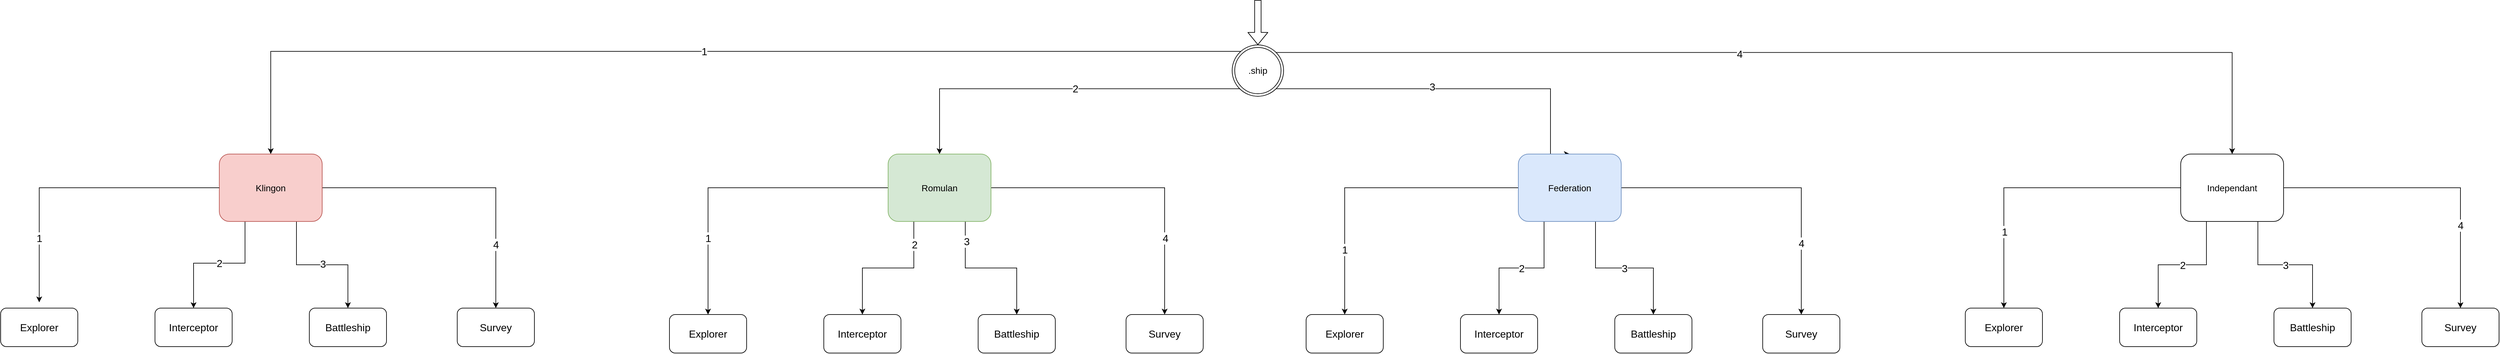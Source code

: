 <mxfile version="14.6.13" type="device"><diagram id="1TNh7AF7Yllz_l1RBRnm" name="Page-1"><mxGraphModel dx="2724" dy="1685" grid="1" gridSize="10" guides="1" tooltips="1" connect="1" arrows="1" fold="1" page="1" pageScale="1" pageWidth="850" pageHeight="1100" math="0" shadow="0"><root><mxCell id="0"/><mxCell id="1" parent="0"/><mxCell id="36OQjvFh_jBreQKxQJ-l-6" style="edgeStyle=orthogonalEdgeStyle;rounded=0;orthogonalLoop=1;jettySize=auto;html=1;exitX=1;exitY=1;exitDx=0;exitDy=0;entryX=0.5;entryY=0;entryDx=0;entryDy=0;" edge="1" parent="1" source="36OQjvFh_jBreQKxQJ-l-5" target="36OQjvFh_jBreQKxQJ-l-19"><mxGeometry relative="1" as="geometry"><mxPoint x="400" y="170" as="targetPoint"/><Array as="points"><mxPoint x="880" y="88"/></Array></mxGeometry></mxCell><mxCell id="36OQjvFh_jBreQKxQJ-l-13" value="3" style="edgeLabel;html=1;align=center;verticalAlign=middle;resizable=0;points=[];fontSize=16;" vertex="1" connectable="0" parent="36OQjvFh_jBreQKxQJ-l-6"><mxGeometry x="-0.134" y="4" relative="1" as="geometry"><mxPoint as="offset"/></mxGeometry></mxCell><mxCell id="36OQjvFh_jBreQKxQJ-l-7" value="1" style="edgeStyle=orthogonalEdgeStyle;rounded=0;orthogonalLoop=1;jettySize=auto;html=1;entryX=0.5;entryY=0;entryDx=0;entryDy=0;strokeWidth=1;fontSize=16;" edge="1" parent="1" source="36OQjvFh_jBreQKxQJ-l-5" target="36OQjvFh_jBreQKxQJ-l-21"><mxGeometry relative="1" as="geometry"><mxPoint x="-245" y="170" as="targetPoint"/><Array as="points"><mxPoint x="-1110" y="30"/></Array></mxGeometry></mxCell><mxCell id="36OQjvFh_jBreQKxQJ-l-8" value="2" style="edgeStyle=orthogonalEdgeStyle;rounded=0;orthogonalLoop=1;jettySize=auto;html=1;exitX=1;exitY=1;exitDx=0;exitDy=0;entryX=0.5;entryY=0;entryDx=0;entryDy=0;fontSize=16;" edge="1" parent="1" source="36OQjvFh_jBreQKxQJ-l-5" target="36OQjvFh_jBreQKxQJ-l-10"><mxGeometry relative="1" as="geometry"><mxPoint x="260" y="180" as="targetPoint"/><Array as="points"><mxPoint x="-70" y="88"/></Array></mxGeometry></mxCell><mxCell id="36OQjvFh_jBreQKxQJ-l-15" style="edgeStyle=orthogonalEdgeStyle;rounded=0;orthogonalLoop=1;jettySize=auto;html=1;exitX=1;exitY=0;exitDx=0;exitDy=0;entryX=0.5;entryY=0;entryDx=0;entryDy=0;fontSize=13;strokeWidth=1;" edge="1" parent="1" source="36OQjvFh_jBreQKxQJ-l-5" target="36OQjvFh_jBreQKxQJ-l-22"><mxGeometry relative="1" as="geometry"><mxPoint x="670" y="180" as="targetPoint"/></mxGeometry></mxCell><mxCell id="36OQjvFh_jBreQKxQJ-l-16" value="4" style="edgeLabel;html=1;align=center;verticalAlign=middle;resizable=0;points=[];fontSize=16;" vertex="1" connectable="0" parent="36OQjvFh_jBreQKxQJ-l-15"><mxGeometry x="-0.124" y="-2" relative="1" as="geometry"><mxPoint as="offset"/></mxGeometry></mxCell><mxCell id="36OQjvFh_jBreQKxQJ-l-5" value="&lt;span style=&quot;font-size: 14px&quot;&gt;.ship&lt;br&gt;&lt;/span&gt;" style="ellipse;shape=doubleEllipse;whiteSpace=wrap;html=1;aspect=fixed;" vertex="1" parent="1"><mxGeometry x="385" y="20" width="80" height="80" as="geometry"/></mxCell><mxCell id="36OQjvFh_jBreQKxQJ-l-47" style="edgeStyle=orthogonalEdgeStyle;rounded=0;orthogonalLoop=1;jettySize=auto;html=1;exitX=0;exitY=0.5;exitDx=0;exitDy=0;entryX=0.5;entryY=0;entryDx=0;entryDy=0;fontSize=16;strokeWidth=1;" edge="1" parent="1" source="36OQjvFh_jBreQKxQJ-l-10" target="36OQjvFh_jBreQKxQJ-l-43"><mxGeometry relative="1" as="geometry"/></mxCell><mxCell id="36OQjvFh_jBreQKxQJ-l-51" value="1" style="edgeLabel;html=1;align=center;verticalAlign=middle;resizable=0;points=[];fontSize=16;" vertex="1" connectable="0" parent="36OQjvFh_jBreQKxQJ-l-47"><mxGeometry x="0.392" y="-1" relative="1" as="geometry"><mxPoint x="1" y="26" as="offset"/></mxGeometry></mxCell><mxCell id="36OQjvFh_jBreQKxQJ-l-48" style="edgeStyle=orthogonalEdgeStyle;rounded=0;orthogonalLoop=1;jettySize=auto;html=1;exitX=0.25;exitY=1;exitDx=0;exitDy=0;entryX=0.5;entryY=0;entryDx=0;entryDy=0;fontSize=16;strokeWidth=1;" edge="1" parent="1" source="36OQjvFh_jBreQKxQJ-l-10" target="36OQjvFh_jBreQKxQJ-l-44"><mxGeometry relative="1" as="geometry"/></mxCell><mxCell id="36OQjvFh_jBreQKxQJ-l-52" value="2" style="edgeLabel;html=1;align=center;verticalAlign=middle;resizable=0;points=[];fontSize=16;" vertex="1" connectable="0" parent="36OQjvFh_jBreQKxQJ-l-48"><mxGeometry x="-0.309" y="1" relative="1" as="geometry"><mxPoint x="6" y="-38" as="offset"/></mxGeometry></mxCell><mxCell id="36OQjvFh_jBreQKxQJ-l-49" style="edgeStyle=orthogonalEdgeStyle;rounded=0;orthogonalLoop=1;jettySize=auto;html=1;exitX=0.75;exitY=1;exitDx=0;exitDy=0;entryX=0.5;entryY=0;entryDx=0;entryDy=0;fontSize=16;strokeWidth=1;" edge="1" parent="1" source="36OQjvFh_jBreQKxQJ-l-10" target="36OQjvFh_jBreQKxQJ-l-45"><mxGeometry relative="1" as="geometry"/></mxCell><mxCell id="36OQjvFh_jBreQKxQJ-l-53" value="3" style="edgeLabel;html=1;align=center;verticalAlign=middle;resizable=0;points=[];fontSize=16;" vertex="1" connectable="0" parent="36OQjvFh_jBreQKxQJ-l-49"><mxGeometry x="-0.589" y="2" relative="1" as="geometry"><mxPoint y="-15" as="offset"/></mxGeometry></mxCell><mxCell id="36OQjvFh_jBreQKxQJ-l-50" style="edgeStyle=orthogonalEdgeStyle;rounded=0;orthogonalLoop=1;jettySize=auto;html=1;exitX=1;exitY=0.5;exitDx=0;exitDy=0;entryX=0.5;entryY=0;entryDx=0;entryDy=0;fontSize=16;strokeWidth=1;" edge="1" parent="1" source="36OQjvFh_jBreQKxQJ-l-10" target="36OQjvFh_jBreQKxQJ-l-46"><mxGeometry relative="1" as="geometry"/></mxCell><mxCell id="36OQjvFh_jBreQKxQJ-l-54" value="4" style="edgeLabel;html=1;align=center;verticalAlign=middle;resizable=0;points=[];fontSize=16;" vertex="1" connectable="0" parent="36OQjvFh_jBreQKxQJ-l-50"><mxGeometry x="-0.619" y="3" relative="1" as="geometry"><mxPoint x="182" y="81" as="offset"/></mxGeometry></mxCell><mxCell id="36OQjvFh_jBreQKxQJ-l-10" value="&lt;font style=&quot;font-size: 14px&quot;&gt;Romulan&lt;/font&gt;" style="rounded=1;whiteSpace=wrap;html=1;fillColor=#d5e8d4;strokeColor=#82b366;" vertex="1" parent="1"><mxGeometry x="-150" y="190" width="160" height="105" as="geometry"/></mxCell><mxCell id="36OQjvFh_jBreQKxQJ-l-12" style="edgeStyle=orthogonalEdgeStyle;rounded=0;orthogonalLoop=1;jettySize=auto;html=1;exitX=0.5;exitY=1;exitDx=0;exitDy=0;" edge="1" parent="1" source="36OQjvFh_jBreQKxQJ-l-10" target="36OQjvFh_jBreQKxQJ-l-10"><mxGeometry relative="1" as="geometry"/></mxCell><mxCell id="36OQjvFh_jBreQKxQJ-l-59" value="1" style="edgeStyle=orthogonalEdgeStyle;rounded=0;orthogonalLoop=1;jettySize=auto;html=1;exitX=0;exitY=0.5;exitDx=0;exitDy=0;entryX=0.5;entryY=0;entryDx=0;entryDy=0;fontSize=16;strokeWidth=1;" edge="1" parent="1" source="36OQjvFh_jBreQKxQJ-l-19" target="36OQjvFh_jBreQKxQJ-l-55"><mxGeometry x="0.572" relative="1" as="geometry"><mxPoint y="-1" as="offset"/></mxGeometry></mxCell><mxCell id="36OQjvFh_jBreQKxQJ-l-60" value="2" style="edgeStyle=orthogonalEdgeStyle;rounded=0;orthogonalLoop=1;jettySize=auto;html=1;exitX=0.25;exitY=1;exitDx=0;exitDy=0;entryX=0.5;entryY=0;entryDx=0;entryDy=0;fontSize=16;strokeWidth=1;" edge="1" parent="1" source="36OQjvFh_jBreQKxQJ-l-19" target="36OQjvFh_jBreQKxQJ-l-56"><mxGeometry relative="1" as="geometry"/></mxCell><mxCell id="36OQjvFh_jBreQKxQJ-l-61" value="3" style="edgeStyle=orthogonalEdgeStyle;rounded=0;orthogonalLoop=1;jettySize=auto;html=1;exitX=0.75;exitY=1;exitDx=0;exitDy=0;entryX=0.5;entryY=0;entryDx=0;entryDy=0;fontSize=16;strokeWidth=1;" edge="1" parent="1" source="36OQjvFh_jBreQKxQJ-l-19" target="36OQjvFh_jBreQKxQJ-l-57"><mxGeometry relative="1" as="geometry"/></mxCell><mxCell id="36OQjvFh_jBreQKxQJ-l-62" value="4" style="edgeStyle=orthogonalEdgeStyle;rounded=0;orthogonalLoop=1;jettySize=auto;html=1;exitX=1;exitY=0.5;exitDx=0;exitDy=0;entryX=0.5;entryY=0;entryDx=0;entryDy=0;fontSize=16;strokeWidth=1;" edge="1" parent="1" source="36OQjvFh_jBreQKxQJ-l-19" target="36OQjvFh_jBreQKxQJ-l-58"><mxGeometry x="0.539" relative="1" as="geometry"><mxPoint y="-1" as="offset"/></mxGeometry></mxCell><mxCell id="36OQjvFh_jBreQKxQJ-l-19" value="&lt;font style=&quot;font-size: 14px&quot;&gt;Federation&lt;/font&gt;" style="rounded=1;whiteSpace=wrap;html=1;fillColor=#dae8fc;strokeColor=#6c8ebf;" vertex="1" parent="1"><mxGeometry x="830" y="190" width="160" height="105" as="geometry"/></mxCell><mxCell id="36OQjvFh_jBreQKxQJ-l-34" value="4" style="edgeStyle=orthogonalEdgeStyle;rounded=0;orthogonalLoop=1;jettySize=auto;html=1;exitX=1;exitY=0.5;exitDx=0;exitDy=0;entryX=0.5;entryY=0;entryDx=0;entryDy=0;fontSize=16;strokeWidth=1;" edge="1" parent="1" source="36OQjvFh_jBreQKxQJ-l-21" target="36OQjvFh_jBreQKxQJ-l-28"><mxGeometry x="0.569" relative="1" as="geometry"><Array as="points"><mxPoint x="-760" y="243"/></Array><mxPoint y="-1" as="offset"/></mxGeometry></mxCell><mxCell id="36OQjvFh_jBreQKxQJ-l-35" value="2" style="edgeStyle=orthogonalEdgeStyle;rounded=0;orthogonalLoop=1;jettySize=auto;html=1;exitX=0.25;exitY=1;exitDx=0;exitDy=0;entryX=0.5;entryY=0;entryDx=0;entryDy=0;fontSize=16;strokeWidth=1;" edge="1" parent="1" source="36OQjvFh_jBreQKxQJ-l-21" target="36OQjvFh_jBreQKxQJ-l-26"><mxGeometry x="-0.023" relative="1" as="geometry"><Array as="points"><mxPoint x="-1150" y="360"/><mxPoint x="-1230" y="360"/></Array><mxPoint as="offset"/></mxGeometry></mxCell><mxCell id="36OQjvFh_jBreQKxQJ-l-36" style="edgeStyle=orthogonalEdgeStyle;rounded=0;orthogonalLoop=1;jettySize=auto;html=1;exitX=0.75;exitY=1;exitDx=0;exitDy=0;entryX=0.5;entryY=0;entryDx=0;entryDy=0;fontSize=16;strokeWidth=1;" edge="1" parent="1" source="36OQjvFh_jBreQKxQJ-l-21" target="36OQjvFh_jBreQKxQJ-l-27"><mxGeometry relative="1" as="geometry"/></mxCell><mxCell id="36OQjvFh_jBreQKxQJ-l-37" value="3" style="edgeLabel;html=1;align=center;verticalAlign=middle;resizable=0;points=[];fontSize=16;" vertex="1" connectable="0" parent="36OQjvFh_jBreQKxQJ-l-36"><mxGeometry x="-0.299" y="5" relative="1" as="geometry"><mxPoint x="33" y="3" as="offset"/></mxGeometry></mxCell><mxCell id="36OQjvFh_jBreQKxQJ-l-21" value="&lt;font style=&quot;font-size: 14px&quot;&gt;Klingon&lt;/font&gt;" style="rounded=1;whiteSpace=wrap;html=1;fillColor=#f8cecc;strokeColor=#b85450;" vertex="1" parent="1"><mxGeometry x="-1190" y="190" width="160" height="105" as="geometry"/></mxCell><mxCell id="36OQjvFh_jBreQKxQJ-l-67" style="edgeStyle=orthogonalEdgeStyle;rounded=0;orthogonalLoop=1;jettySize=auto;html=1;exitX=0;exitY=0.5;exitDx=0;exitDy=0;entryX=0.5;entryY=0;entryDx=0;entryDy=0;fontSize=16;strokeWidth=1;" edge="1" parent="1" source="36OQjvFh_jBreQKxQJ-l-22" target="36OQjvFh_jBreQKxQJ-l-63"><mxGeometry relative="1" as="geometry"/></mxCell><mxCell id="36OQjvFh_jBreQKxQJ-l-71" value="1" style="edgeLabel;html=1;align=center;verticalAlign=middle;resizable=0;points=[];fontSize=16;" vertex="1" connectable="0" parent="36OQjvFh_jBreQKxQJ-l-67"><mxGeometry x="-0.173" y="-2" relative="1" as="geometry"><mxPoint x="-83" y="70" as="offset"/></mxGeometry></mxCell><mxCell id="36OQjvFh_jBreQKxQJ-l-68" value="2" style="edgeStyle=orthogonalEdgeStyle;rounded=0;orthogonalLoop=1;jettySize=auto;html=1;exitX=0.25;exitY=1;exitDx=0;exitDy=0;entryX=0.5;entryY=0;entryDx=0;entryDy=0;fontSize=16;strokeWidth=1;" edge="1" parent="1" source="36OQjvFh_jBreQKxQJ-l-22" target="36OQjvFh_jBreQKxQJ-l-64"><mxGeometry relative="1" as="geometry"/></mxCell><mxCell id="36OQjvFh_jBreQKxQJ-l-69" value="3" style="edgeStyle=orthogonalEdgeStyle;rounded=0;orthogonalLoop=1;jettySize=auto;html=1;exitX=0.75;exitY=1;exitDx=0;exitDy=0;entryX=0.5;entryY=0;entryDx=0;entryDy=0;fontSize=16;strokeWidth=1;" edge="1" parent="1" source="36OQjvFh_jBreQKxQJ-l-22" target="36OQjvFh_jBreQKxQJ-l-65"><mxGeometry relative="1" as="geometry"/></mxCell><mxCell id="36OQjvFh_jBreQKxQJ-l-70" value="4" style="edgeStyle=orthogonalEdgeStyle;rounded=0;orthogonalLoop=1;jettySize=auto;html=1;exitX=1;exitY=0.5;exitDx=0;exitDy=0;entryX=0.5;entryY=0;entryDx=0;entryDy=0;fontSize=16;strokeWidth=1;" edge="1" parent="1" source="36OQjvFh_jBreQKxQJ-l-22" target="36OQjvFh_jBreQKxQJ-l-66"><mxGeometry x="0.438" relative="1" as="geometry"><mxPoint y="1" as="offset"/></mxGeometry></mxCell><mxCell id="36OQjvFh_jBreQKxQJ-l-22" value="&lt;span style=&quot;font-size: 14px&quot;&gt;Independant&lt;/span&gt;" style="rounded=1;whiteSpace=wrap;html=1;" vertex="1" parent="1"><mxGeometry x="1860" y="190" width="160" height="105" as="geometry"/></mxCell><mxCell id="36OQjvFh_jBreQKxQJ-l-25" value="Explorer" style="rounded=1;whiteSpace=wrap;html=1;fontSize=16;" vertex="1" parent="1"><mxGeometry x="-1530" y="430" width="120" height="60" as="geometry"/></mxCell><mxCell id="36OQjvFh_jBreQKxQJ-l-26" value="Interceptor" style="rounded=1;whiteSpace=wrap;html=1;fontSize=16;" vertex="1" parent="1"><mxGeometry x="-1290" y="430" width="120" height="60" as="geometry"/></mxCell><mxCell id="36OQjvFh_jBreQKxQJ-l-27" value="Battleship" style="rounded=1;whiteSpace=wrap;html=1;fontSize=16;" vertex="1" parent="1"><mxGeometry x="-1050" y="430" width="120" height="60" as="geometry"/></mxCell><mxCell id="36OQjvFh_jBreQKxQJ-l-28" value="Survey" style="rounded=1;whiteSpace=wrap;html=1;fontSize=16;" vertex="1" parent="1"><mxGeometry x="-820" y="430" width="120" height="60" as="geometry"/></mxCell><mxCell id="36OQjvFh_jBreQKxQJ-l-30" value="1" style="edgeStyle=orthogonalEdgeStyle;rounded=0;orthogonalLoop=1;jettySize=auto;html=1;strokeWidth=1;fontSize=16;exitX=0;exitY=0.5;exitDx=0;exitDy=0;" edge="1" parent="1" source="36OQjvFh_jBreQKxQJ-l-21"><mxGeometry x="0.559" relative="1" as="geometry"><mxPoint x="-1470" y="421" as="targetPoint"/><mxPoint x="-880" y="270" as="sourcePoint"/><Array as="points"><mxPoint x="-1470" y="243"/></Array><mxPoint y="1" as="offset"/></mxGeometry></mxCell><mxCell id="36OQjvFh_jBreQKxQJ-l-43" value="Explorer" style="rounded=1;whiteSpace=wrap;html=1;fontSize=16;" vertex="1" parent="1"><mxGeometry x="-490" y="440" width="120" height="60" as="geometry"/></mxCell><mxCell id="36OQjvFh_jBreQKxQJ-l-44" value="Interceptor" style="rounded=1;whiteSpace=wrap;html=1;fontSize=16;" vertex="1" parent="1"><mxGeometry x="-250" y="440" width="120" height="60" as="geometry"/></mxCell><mxCell id="36OQjvFh_jBreQKxQJ-l-45" value="Battleship" style="rounded=1;whiteSpace=wrap;html=1;fontSize=16;" vertex="1" parent="1"><mxGeometry x="-10" y="440" width="120" height="60" as="geometry"/></mxCell><mxCell id="36OQjvFh_jBreQKxQJ-l-46" value="Survey" style="rounded=1;whiteSpace=wrap;html=1;fontSize=16;" vertex="1" parent="1"><mxGeometry x="220" y="440" width="120" height="60" as="geometry"/></mxCell><mxCell id="36OQjvFh_jBreQKxQJ-l-55" value="Explorer" style="rounded=1;whiteSpace=wrap;html=1;fontSize=16;" vertex="1" parent="1"><mxGeometry x="500" y="440" width="120" height="60" as="geometry"/></mxCell><mxCell id="36OQjvFh_jBreQKxQJ-l-56" value="Interceptor" style="rounded=1;whiteSpace=wrap;html=1;fontSize=16;" vertex="1" parent="1"><mxGeometry x="740" y="440" width="120" height="60" as="geometry"/></mxCell><mxCell id="36OQjvFh_jBreQKxQJ-l-57" value="Battleship" style="rounded=1;whiteSpace=wrap;html=1;fontSize=16;" vertex="1" parent="1"><mxGeometry x="980" y="440" width="120" height="60" as="geometry"/></mxCell><mxCell id="36OQjvFh_jBreQKxQJ-l-58" value="Survey" style="rounded=1;whiteSpace=wrap;html=1;fontSize=16;" vertex="1" parent="1"><mxGeometry x="1210" y="440" width="120" height="60" as="geometry"/></mxCell><mxCell id="36OQjvFh_jBreQKxQJ-l-63" value="Explorer" style="rounded=1;whiteSpace=wrap;html=1;fontSize=16;" vertex="1" parent="1"><mxGeometry x="1525" y="430" width="120" height="60" as="geometry"/></mxCell><mxCell id="36OQjvFh_jBreQKxQJ-l-64" value="Interceptor" style="rounded=1;whiteSpace=wrap;html=1;fontSize=16;" vertex="1" parent="1"><mxGeometry x="1765" y="430" width="120" height="60" as="geometry"/></mxCell><mxCell id="36OQjvFh_jBreQKxQJ-l-65" value="Battleship" style="rounded=1;whiteSpace=wrap;html=1;fontSize=16;" vertex="1" parent="1"><mxGeometry x="2005" y="430" width="120" height="60" as="geometry"/></mxCell><mxCell id="36OQjvFh_jBreQKxQJ-l-66" value="Survey" style="rounded=1;whiteSpace=wrap;html=1;fontSize=16;" vertex="1" parent="1"><mxGeometry x="2235" y="430" width="120" height="60" as="geometry"/></mxCell><mxCell id="36OQjvFh_jBreQKxQJ-l-73" value="" style="shape=flexArrow;endArrow=classic;html=1;fontSize=16;strokeWidth=1;entryX=0.5;entryY=0;entryDx=0;entryDy=0;" edge="1" parent="1" target="36OQjvFh_jBreQKxQJ-l-5"><mxGeometry width="50" height="50" relative="1" as="geometry"><mxPoint x="425" y="-50" as="sourcePoint"/><mxPoint x="425" y="-70" as="targetPoint"/></mxGeometry></mxCell></root></mxGraphModel></diagram></mxfile>